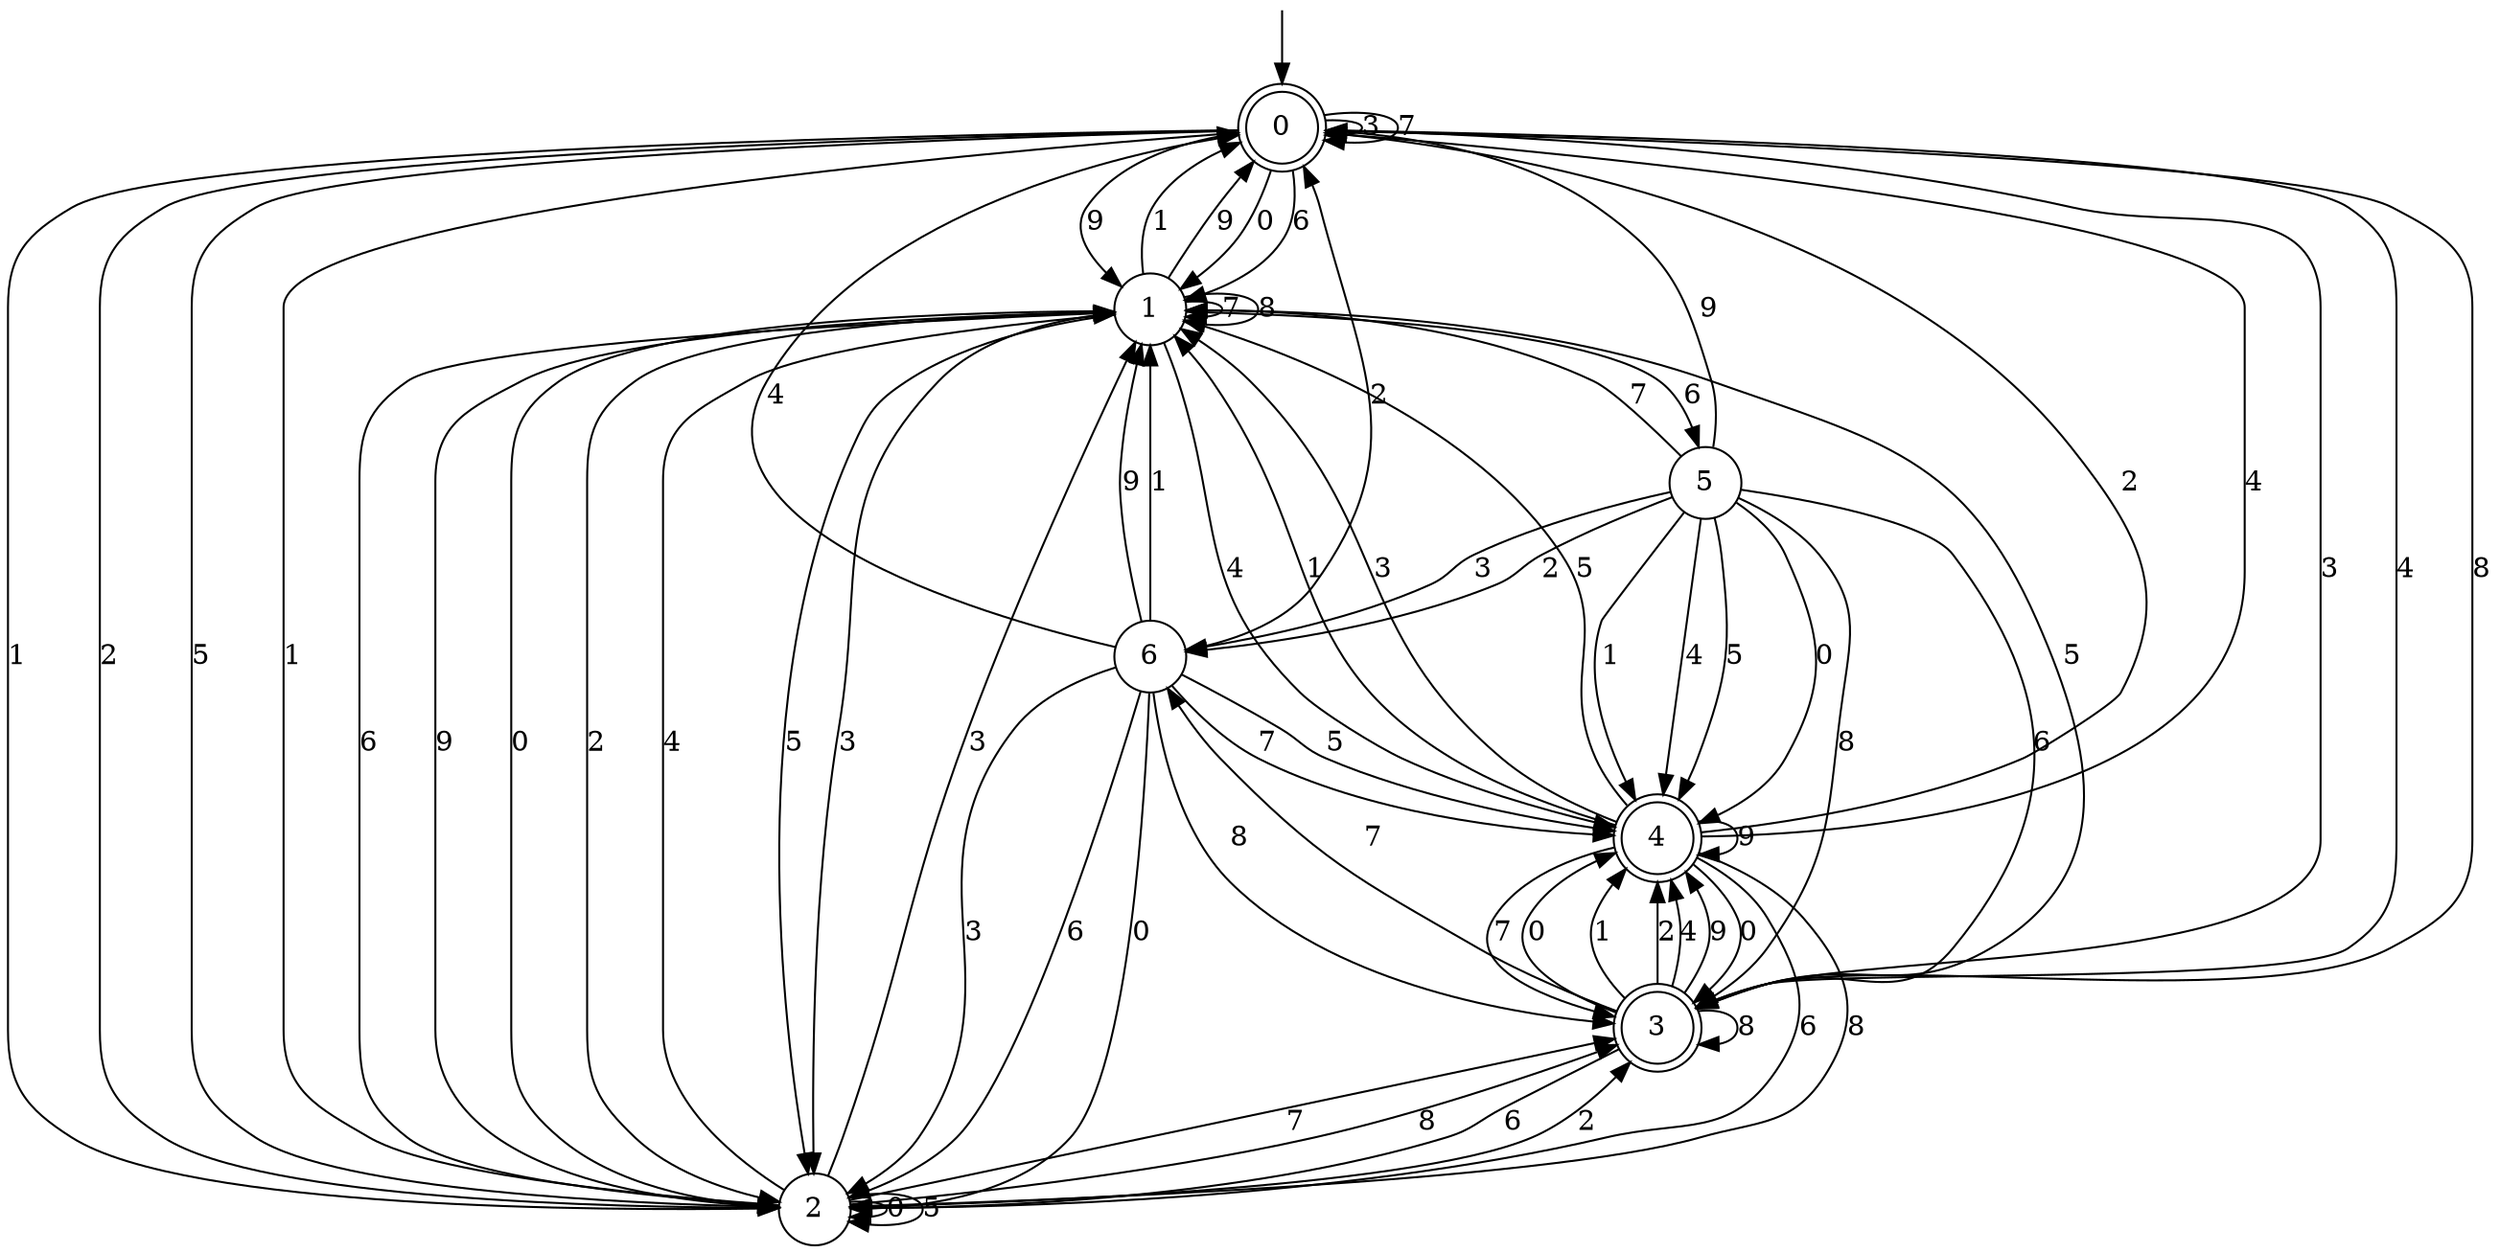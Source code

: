 digraph g {

	s0 [shape="doublecircle" label="0"];
	s1 [shape="circle" label="1"];
	s2 [shape="circle" label="2"];
	s3 [shape="doublecircle" label="3"];
	s4 [shape="doublecircle" label="4"];
	s5 [shape="circle" label="5"];
	s6 [shape="circle" label="6"];
	s0 -> s1 [label="0"];
	s0 -> s2 [label="1"];
	s0 -> s2 [label="2"];
	s0 -> s0 [label="3"];
	s0 -> s3 [label="4"];
	s0 -> s2 [label="5"];
	s0 -> s1 [label="6"];
	s0 -> s0 [label="7"];
	s0 -> s3 [label="8"];
	s0 -> s1 [label="9"];
	s1 -> s2 [label="0"];
	s1 -> s0 [label="1"];
	s1 -> s2 [label="2"];
	s1 -> s2 [label="3"];
	s1 -> s4 [label="4"];
	s1 -> s2 [label="5"];
	s1 -> s5 [label="6"];
	s1 -> s1 [label="7"];
	s1 -> s1 [label="8"];
	s1 -> s0 [label="9"];
	s2 -> s2 [label="0"];
	s2 -> s0 [label="1"];
	s2 -> s3 [label="2"];
	s2 -> s1 [label="3"];
	s2 -> s1 [label="4"];
	s2 -> s2 [label="5"];
	s2 -> s1 [label="6"];
	s2 -> s3 [label="7"];
	s2 -> s3 [label="8"];
	s2 -> s1 [label="9"];
	s3 -> s4 [label="0"];
	s3 -> s4 [label="1"];
	s3 -> s4 [label="2"];
	s3 -> s0 [label="3"];
	s3 -> s4 [label="4"];
	s3 -> s1 [label="5"];
	s3 -> s2 [label="6"];
	s3 -> s6 [label="7"];
	s3 -> s3 [label="8"];
	s3 -> s4 [label="9"];
	s4 -> s3 [label="0"];
	s4 -> s1 [label="1"];
	s4 -> s0 [label="2"];
	s4 -> s1 [label="3"];
	s4 -> s0 [label="4"];
	s4 -> s1 [label="5"];
	s4 -> s2 [label="6"];
	s4 -> s3 [label="7"];
	s4 -> s2 [label="8"];
	s4 -> s4 [label="9"];
	s5 -> s4 [label="0"];
	s5 -> s4 [label="1"];
	s5 -> s6 [label="2"];
	s5 -> s6 [label="3"];
	s5 -> s4 [label="4"];
	s5 -> s4 [label="5"];
	s5 -> s3 [label="6"];
	s5 -> s1 [label="7"];
	s5 -> s3 [label="8"];
	s5 -> s0 [label="9"];
	s6 -> s2 [label="0"];
	s6 -> s1 [label="1"];
	s6 -> s0 [label="2"];
	s6 -> s2 [label="3"];
	s6 -> s0 [label="4"];
	s6 -> s4 [label="5"];
	s6 -> s2 [label="6"];
	s6 -> s4 [label="7"];
	s6 -> s3 [label="8"];
	s6 -> s1 [label="9"];

__start0 [label="" shape="none" width="0" height="0"];
__start0 -> s0;

}
